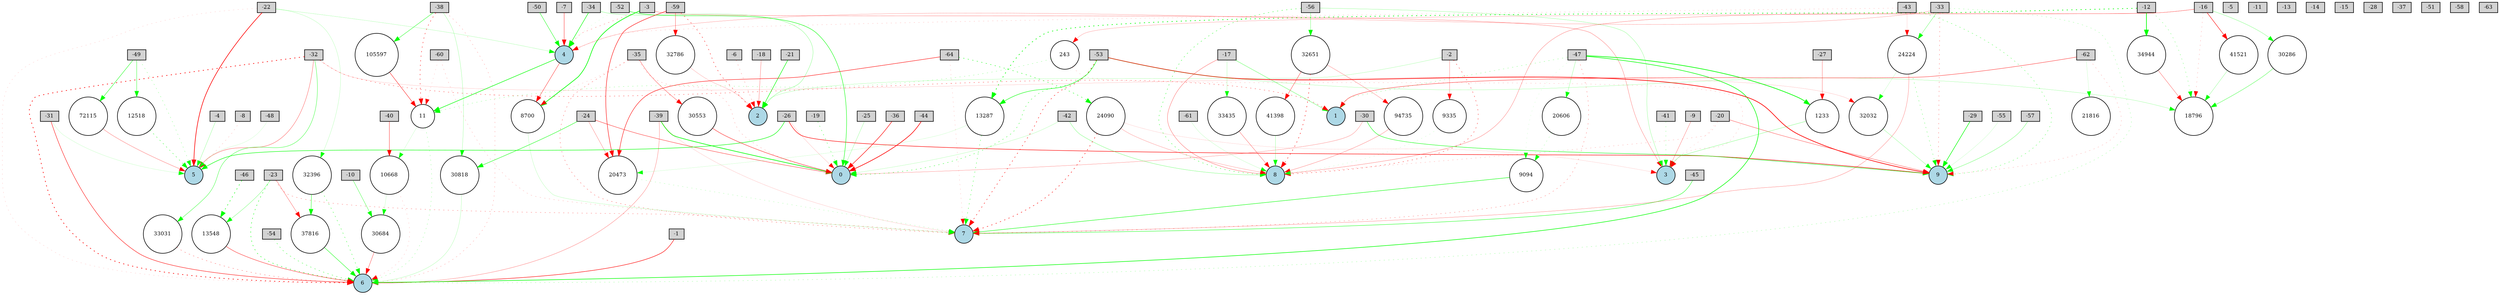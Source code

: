 digraph {
	node [fontsize=9 height=0.2 shape=circle width=0.2]
	-1 [fillcolor=lightgray shape=box style=filled]
	-2 [fillcolor=lightgray shape=box style=filled]
	-3 [fillcolor=lightgray shape=box style=filled]
	-4 [fillcolor=lightgray shape=box style=filled]
	-5 [fillcolor=lightgray shape=box style=filled]
	-6 [fillcolor=lightgray shape=box style=filled]
	-7 [fillcolor=lightgray shape=box style=filled]
	-8 [fillcolor=lightgray shape=box style=filled]
	-9 [fillcolor=lightgray shape=box style=filled]
	-10 [fillcolor=lightgray shape=box style=filled]
	-11 [fillcolor=lightgray shape=box style=filled]
	-12 [fillcolor=lightgray shape=box style=filled]
	-13 [fillcolor=lightgray shape=box style=filled]
	-14 [fillcolor=lightgray shape=box style=filled]
	-15 [fillcolor=lightgray shape=box style=filled]
	-16 [fillcolor=lightgray shape=box style=filled]
	-17 [fillcolor=lightgray shape=box style=filled]
	-18 [fillcolor=lightgray shape=box style=filled]
	-19 [fillcolor=lightgray shape=box style=filled]
	-20 [fillcolor=lightgray shape=box style=filled]
	-21 [fillcolor=lightgray shape=box style=filled]
	-22 [fillcolor=lightgray shape=box style=filled]
	-23 [fillcolor=lightgray shape=box style=filled]
	-24 [fillcolor=lightgray shape=box style=filled]
	-25 [fillcolor=lightgray shape=box style=filled]
	-26 [fillcolor=lightgray shape=box style=filled]
	-27 [fillcolor=lightgray shape=box style=filled]
	-28 [fillcolor=lightgray shape=box style=filled]
	-29 [fillcolor=lightgray shape=box style=filled]
	-30 [fillcolor=lightgray shape=box style=filled]
	-31 [fillcolor=lightgray shape=box style=filled]
	-32 [fillcolor=lightgray shape=box style=filled]
	-33 [fillcolor=lightgray shape=box style=filled]
	-34 [fillcolor=lightgray shape=box style=filled]
	-35 [fillcolor=lightgray shape=box style=filled]
	-36 [fillcolor=lightgray shape=box style=filled]
	-37 [fillcolor=lightgray shape=box style=filled]
	-38 [fillcolor=lightgray shape=box style=filled]
	-39 [fillcolor=lightgray shape=box style=filled]
	-40 [fillcolor=lightgray shape=box style=filled]
	-41 [fillcolor=lightgray shape=box style=filled]
	-42 [fillcolor=lightgray shape=box style=filled]
	-43 [fillcolor=lightgray shape=box style=filled]
	-44 [fillcolor=lightgray shape=box style=filled]
	-45 [fillcolor=lightgray shape=box style=filled]
	-46 [fillcolor=lightgray shape=box style=filled]
	-47 [fillcolor=lightgray shape=box style=filled]
	-48 [fillcolor=lightgray shape=box style=filled]
	-49 [fillcolor=lightgray shape=box style=filled]
	-50 [fillcolor=lightgray shape=box style=filled]
	-51 [fillcolor=lightgray shape=box style=filled]
	-52 [fillcolor=lightgray shape=box style=filled]
	-53 [fillcolor=lightgray shape=box style=filled]
	-54 [fillcolor=lightgray shape=box style=filled]
	-55 [fillcolor=lightgray shape=box style=filled]
	-56 [fillcolor=lightgray shape=box style=filled]
	-57 [fillcolor=lightgray shape=box style=filled]
	-58 [fillcolor=lightgray shape=box style=filled]
	-59 [fillcolor=lightgray shape=box style=filled]
	-60 [fillcolor=lightgray shape=box style=filled]
	-61 [fillcolor=lightgray shape=box style=filled]
	-62 [fillcolor=lightgray shape=box style=filled]
	-63 [fillcolor=lightgray shape=box style=filled]
	-64 [fillcolor=lightgray shape=box style=filled]
	0 [fillcolor=lightblue style=filled]
	1 [fillcolor=lightblue style=filled]
	2 [fillcolor=lightblue style=filled]
	3 [fillcolor=lightblue style=filled]
	4 [fillcolor=lightblue style=filled]
	5 [fillcolor=lightblue style=filled]
	6 [fillcolor=lightblue style=filled]
	7 [fillcolor=lightblue style=filled]
	8 [fillcolor=lightblue style=filled]
	9 [fillcolor=lightblue style=filled]
	9094 [fillcolor=white style=filled]
	11 [fillcolor=white style=filled]
	32396 [fillcolor=white style=filled]
	32651 [fillcolor=white style=filled]
	33031 [fillcolor=white style=filled]
	94735 [fillcolor=white style=filled]
	32786 [fillcolor=white style=filled]
	24090 [fillcolor=white style=filled]
	33435 [fillcolor=white style=filled]
	24224 [fillcolor=white style=filled]
	32032 [fillcolor=white style=filled]
	10668 [fillcolor=white style=filled]
	41521 [fillcolor=white style=filled]
	72115 [fillcolor=white style=filled]
	41398 [fillcolor=white style=filled]
	21816 [fillcolor=white style=filled]
	37816 [fillcolor=white style=filled]
	34944 [fillcolor=white style=filled]
	30286 [fillcolor=white style=filled]
	1233 [fillcolor=white style=filled]
	30553 [fillcolor=white style=filled]
	30684 [fillcolor=white style=filled]
	30818 [fillcolor=white style=filled]
	12518 [fillcolor=white style=filled]
	13287 [fillcolor=white style=filled]
	13548 [fillcolor=white style=filled]
	18796 [fillcolor=white style=filled]
	243 [fillcolor=white style=filled]
	9335 [fillcolor=white style=filled]
	20473 [fillcolor=white style=filled]
	8700 [fillcolor=white style=filled]
	105597 [fillcolor=white style=filled]
	20606 [fillcolor=white style=filled]
	-50 -> 4 [color=green penwidth=0.6037758753738345 style=solid]
	-44 -> 0 [color=red penwidth=0.9963493962880811 style=solid]
	-39 -> 7 [color=red penwidth=0.12811242550788435 style=solid]
	-43 -> 9 [color=green penwidth=0.44061190109981074 style=dotted]
	-59 -> 2 [color=red penwidth=0.6795516155802731 style=dotted]
	-39 -> 6 [color=red penwidth=0.29975575161922025 style=solid]
	-47 -> 7 [color=red penwidth=0.3353055076604703 style=dotted]
	-33 -> 6 [color=green penwidth=0.2507588624741781 style=dotted]
	-3 -> 4 [color=red penwidth=0.3408287592916293 style=dotted]
	-17 -> 1 [color=green penwidth=0.38031848798336054 style=solid]
	-23 -> 6 [color=green penwidth=0.7381268945495804 style=dotted]
	-38 -> 6 [color=red penwidth=0.23649206121625907 style=dotted]
	-32 -> 5 [color=red penwidth=0.3925787404174632 style=solid]
	-20 -> 9 [color=red penwidth=0.41761938714863855 style=solid]
	-26 -> 5 [color=green penwidth=0.778543462985284 style=solid]
	-30 -> 0 [color=red penwidth=0.2574869956480675 style=solid]
	-53 -> 0 [color=green penwidth=0.5589898296672826 style=dotted]
	-64 -> 7 [color=red penwidth=0.15314740485950773 style=dotted]
	-42 -> 0 [color=green penwidth=0.16483376825617774 style=solid]
	-57 -> 9 [color=green penwidth=0.34654304222856347 style=solid]
	-18 -> 2 [color=red penwidth=0.32817477101734815 style=solid]
	-21 -> 2 [color=green penwidth=0.822075905143178 style=solid]
	-1 -> 6 [color=red penwidth=0.7660157762974975 style=solid]
	-35 -> 7 [color=red penwidth=0.40620604043071706 style=dotted]
	-2 -> 8 [color=red penwidth=0.5537720065017838 style=dotted]
	-30 -> 9 [color=green penwidth=0.6650891891134195 style=solid]
	-43 -> 4 [color=red penwidth=0.16951203291294398 style=dotted]
	-32 -> 6 [color=red penwidth=1.0987076048842768 style=dotted]
	-62 -> 1 [color=red penwidth=0.525245066115578 style=solid]
	-35 -> 0 [color=red penwidth=0.23572838486182418 style=dotted]
	-6 -> 2 [color=red penwidth=0.2754810037023198 style=dotted]
	-2 -> 2 [color=green penwidth=0.18722192551042288 style=solid]
	-60 -> 7 [color=red penwidth=0.19480156078468358 style=dotted]
	-16 -> 8 [color=red penwidth=0.3031669019275324 style=solid]
	-19 -> 0 [color=green penwidth=0.5066998165209545 style=dotted]
	-34 -> 4 [color=green penwidth=0.809756023944743 style=solid]
	-26 -> 0 [color=red penwidth=0.14621803714621012 style=solid]
	-20 -> 3 [color=red penwidth=0.11843774244432229 style=dotted]
	-4 -> 5 [color=green penwidth=0.24823409146322648 style=solid]
	-20 -> 8 [color=red penwidth=0.20195252417082193 style=dotted]
	-41 -> 3 [color=green penwidth=0.2705233848311802 style=dotted]
	-56 -> 8 [color=green penwidth=0.5688223257582348 style=dotted]
	-22 -> 6 [color=red penwidth=0.13094408423568737 style=dotted]
	-31 -> 6 [color=red penwidth=0.6788789896530302 style=solid]
	-33 -> 9 [color=red penwidth=0.34732399444729967 style=dotted]
	-8 -> 5 [color=red penwidth=0.17757414979201794 style=dotted]
	-48 -> 5 [color=green penwidth=0.10143863863096277 style=solid]
	-17 -> 8 [color=red penwidth=0.3605350817033165 style=solid]
	-62 -> 9 [color=red penwidth=0.20339328294028186 style=dotted]
	-55 -> 9 [color=green penwidth=0.11844537360271917 style=solid]
	-25 -> 0 [color=green penwidth=0.22997953597427873 style=solid]
	-49 -> 5 [color=green penwidth=0.28641933530646635 style=dotted]
	-39 -> 0 [color=green penwidth=1.0388997745211166 style=solid]
	-22 -> 4 [color=green penwidth=0.1790938526517622 style=solid]
	-47 -> 1 [color=green penwidth=0.30154506507081846 style=dotted]
	-23 -> 7 [color=red penwidth=0.3461177309662219 style=dotted]
	-9 -> 3 [color=red penwidth=0.31139214185225433 style=solid]
	-53 -> 9 [color=red penwidth=1.0966478242247746 style=solid]
	-36 -> 0 [color=red penwidth=0.8060342013245024 style=solid]
	-47 -> 6 [color=green penwidth=0.929607394018816 style=solid]
	-45 -> 7 [color=green penwidth=0.5979455577542344 style=solid]
	-38 -> 11 [color=red penwidth=0.6579728242844033 style=dotted]
	11 -> 6 [color=green penwidth=0.25922580255854516 style=dotted]
	-24 -> 0 [color=red penwidth=0.5196774743884104 style=solid]
	-16 -> 243 [color=red penwidth=0.21737422076160812 style=solid]
	243 -> 3 [color=red penwidth=0.17671238761560015 style=dotted]
	-52 -> 4 [color=green penwidth=0.10518768581811166 style=dotted]
	-34 -> 2 [color=green penwidth=0.28362533908026766 style=solid]
	-47 -> 1233 [color=green penwidth=1.1 style=solid]
	-54 -> 6 [color=green penwidth=0.5457652878455507 style=dotted]
	243 -> 11 [color=green penwidth=0.276014028149427 style=dotted]
	-52 -> 0 [color=green penwidth=0.6891109906808236 style=solid]
	-42 -> 8 [color=green penwidth=0.3092999764312626 style=solid]
	-53 -> 7 [color=red penwidth=0.7658910123959146 style=dotted]
	-35 -> 8700 [color=red penwidth=0.15145803234144947 style=dotted]
	8700 -> 7 [color=green penwidth=0.1601038600272669 style=solid]
	-27 -> 1233 [color=red penwidth=0.34466397553537004 style=solid]
	-47 -> 9094 [color=green penwidth=0.10540251946318008 style=dotted]
	9094 -> 7 [color=green penwidth=0.7035149487115212 style=solid]
	-2 -> 9335 [color=red penwidth=0.29176868350906976 style=solid]
	9335 -> 8 [color=green penwidth=0.13734745655266328 style=dotted]
	-33 -> 4 [color=red penwidth=0.23681284935315586 style=solid]
	4 -> 8700 [color=red penwidth=0.5136398452275448 style=solid]
	-60 -> 11 [color=red penwidth=0.1369892045725936 style=dotted]
	-3 -> 8700 [color=green penwidth=1.055722580787904 style=solid]
	11 -> 10668 [color=green penwidth=0.12069708513721707 style=solid]
	10668 -> 6 [color=red penwidth=0.15629484299614133 style=dotted]
	-56 -> 3 [color=green penwidth=0.24435491684714186 style=solid]
	-49 -> 12518 [color=green penwidth=0.5010094965228583 style=solid]
	12518 -> 5 [color=green penwidth=0.5627866779022228 style=dotted]
	-29 -> 9 [color=green penwidth=0.8747411195527218 style=solid]
	-61 -> 8 [color=green penwidth=0.1308077932153668 style=solid]
	-53 -> 13287 [color=green penwidth=0.7072125927608173 style=solid]
	13287 -> 7 [color=green penwidth=0.506495088384852 style=dotted]
	-26 -> 9 [color=red penwidth=0.807095575865097 style=solid]
	-23 -> 13548 [color=green penwidth=0.321378341953013 style=solid]
	13548 -> 6 [color=red penwidth=0.5358482465406358 style=solid]
	-40 -> 10668 [color=red penwidth=0.5138492088120021 style=solid]
	-16 -> 18796 [color=red penwidth=0.20320006355163306 style=dotted]
	13287 -> 20473 [color=green penwidth=0.10982937881066214 style=solid]
	20473 -> 7 [color=green penwidth=0.20270487237489676 style=dotted]
	-47 -> 20606 [color=green penwidth=0.24490587092619917 style=solid]
	20606 -> 9094 [color=green penwidth=0.22192252516990957 style=dotted]
	4 -> 11 [color=green penwidth=0.835703630383241 style=solid]
	-12 -> 13287 [color=green penwidth=1.1 style=dotted]
	-62 -> 21816 [color=green penwidth=0.12253503020860063 style=solid]
	-64 -> 20473 [color=red penwidth=0.7067172642343739 style=solid]
	1233 -> 3 [color=green penwidth=0.28484730592714225 style=solid]
	-32 -> 1 [color=red penwidth=0.4771138055542532 style=dotted]
	-64 -> 24090 [color=green penwidth=0.6756877732410734 style=dotted]
	24090 -> 7 [color=red penwidth=0.8242353042730688 style=dotted]
	-12 -> 18796 [color=green penwidth=0.3431484095491136 style=dotted]
	-33 -> 24224 [color=green penwidth=0.3564472297333263 style=solid]
	24224 -> 9 [color=green penwidth=0.39279960810986414 style=dotted]
	-59 -> 20473 [color=red penwidth=0.7380450634297167 style=solid]
	-43 -> 24224 [color=red penwidth=0.1180753674827128 style=solid]
	24090 -> 3 [color=red penwidth=0.10559717380180263 style=solid]
	-16 -> 30286 [color=green penwidth=0.2838561877730126 style=solid]
	30286 -> 18796 [color=green penwidth=0.43673845305683845 style=solid]
	-3 -> 3 [color=red penwidth=0.31080357791942426 style=solid]
	-35 -> 30553 [color=red penwidth=0.4188482984258609 style=solid]
	30553 -> 0 [color=red penwidth=0.5838919846182032 style=solid]
	24090 -> 8 [color=red penwidth=0.2319116767769415 style=solid]
	10668 -> 30684 [color=green penwidth=0.13370686109880559 style=solid]
	30684 -> 6 [color=red penwidth=0.4359859091434064 style=solid]
	-10 -> 30684 [color=green penwidth=0.45502425279655345 style=solid]
	-38 -> 30818 [color=green penwidth=0.21861303265243398 style=solid]
	30818 -> 6 [color=green penwidth=0.18035125272944297 style=solid]
	24224 -> 32032 [color=green penwidth=0.1338660699862047 style=solid]
	32032 -> 9 [color=green penwidth=0.245605230193064 style=solid]
	-22 -> 32396 [color=green penwidth=0.16252886074999207 style=solid]
	32396 -> 6 [color=green penwidth=0.5424094023401828 style=dotted]
	-22 -> 5 [color=red penwidth=1.0152480838714506 style=solid]
	-56 -> 32651 [color=green penwidth=0.3432462735684967 style=solid]
	32651 -> 8 [color=red penwidth=0.7657239444686146 style=dotted]
	-46 -> 13548 [color=green penwidth=0.8749787088884385 style=dotted]
	-59 -> 32786 [color=red penwidth=0.39742993042096364 style=solid]
	32786 -> 2 [color=red penwidth=0.18987003420464083 style=solid]
	-32 -> 32032 [color=red penwidth=0.13751215232106334 style=solid]
	-32 -> 33031 [color=green penwidth=0.4848477625956613 style=solid]
	33031 -> 6 [color=red penwidth=0.4037349300093914 style=dotted]
	-24 -> 20473 [color=red penwidth=0.3011090907333278 style=solid]
	-17 -> 33435 [color=green penwidth=0.19634362691860885 style=solid]
	33435 -> 8 [color=red penwidth=0.3556965036418943 style=solid]
	-31 -> 5 [color=green penwidth=0.12065593540785557 style=solid]
	-12 -> 34944 [color=green penwidth=1.1 style=solid]
	34944 -> 18796 [color=red penwidth=0.37373000069332263 style=solid]
	32396 -> 37816 [color=green penwidth=0.5784103630663212 style=solid]
	37816 -> 6 [color=green penwidth=0.6154253831343378 style=solid]
	-23 -> 37816 [color=red penwidth=0.37805241881200313 style=solid]
	32651 -> 41398 [color=red penwidth=0.46365441410846464 style=solid]
	41398 -> 8 [color=green penwidth=0.2395928434410628 style=solid]
	-7 -> 4 [color=red penwidth=0.528525818148135 style=solid]
	-16 -> 41521 [color=red penwidth=0.7253128442883148 style=solid]
	41521 -> 18796 [color=green penwidth=0.24247816116081497 style=solid]
	24224 -> 7 [color=red penwidth=0.2858320517883533 style=solid]
	-49 -> 72115 [color=green penwidth=0.6065747911560946 style=solid]
	72115 -> 5 [color=red penwidth=0.3200395423037661 style=solid]
	32651 -> 94735 [color=red penwidth=0.2749465864322911 style=solid]
	94735 -> 8 [color=red penwidth=0.2858948539046343 style=solid]
	-24 -> 30818 [color=green penwidth=0.6269860548467682 style=solid]
	-38 -> 105597 [color=green penwidth=0.5392748473303854 style=solid]
	105597 -> 11 [color=red penwidth=0.6080639081784017 style=solid]
	-53 -> 18796 [color=green penwidth=0.20459402524581882 style=solid]
}

